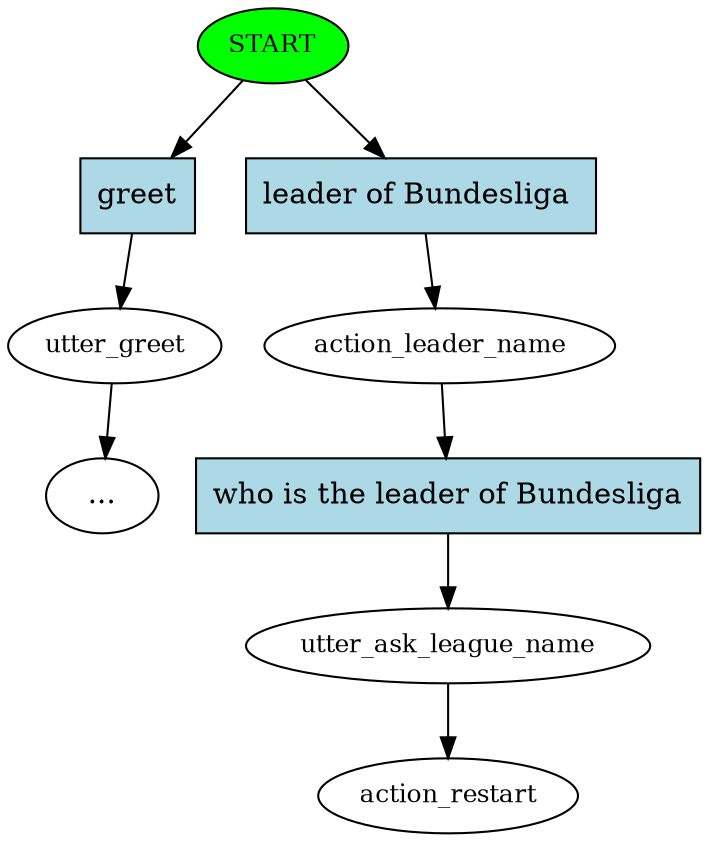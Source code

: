 digraph  {
0 [class="start active", fillcolor=green, fontsize=12, label=START, style=filled];
1 [class="", fontsize=12, label=utter_greet];
"-5" [class=ellipsis, label="..."];
4 [class=active, fontsize=12, label=action_leader_name];
5 [class=active, fontsize=12, label=utter_ask_league_name];
6 [class="dashed active", fontsize=12, label=action_restart];
7 [class=intent, fillcolor=lightblue, label=greet, shape=rect, style=filled];
8 [class="intent active", fillcolor=lightblue, label="leader of Bundesliga ", shape=rect, style=filled];
9 [class="intent active", fillcolor=lightblue, label="who is the leader of Bundesliga", shape=rect, style=filled];
0 -> 7  [class="", key=0];
0 -> 8  [class=active, key=0];
1 -> "-5"  [class="", key=NONE, label=""];
4 -> 9  [class=active, key=0];
5 -> 6  [class=active, key=NONE, label=""];
7 -> 1  [class="", key=0];
8 -> 4  [class=active, key=0];
9 -> 5  [class=active, key=0];
}
